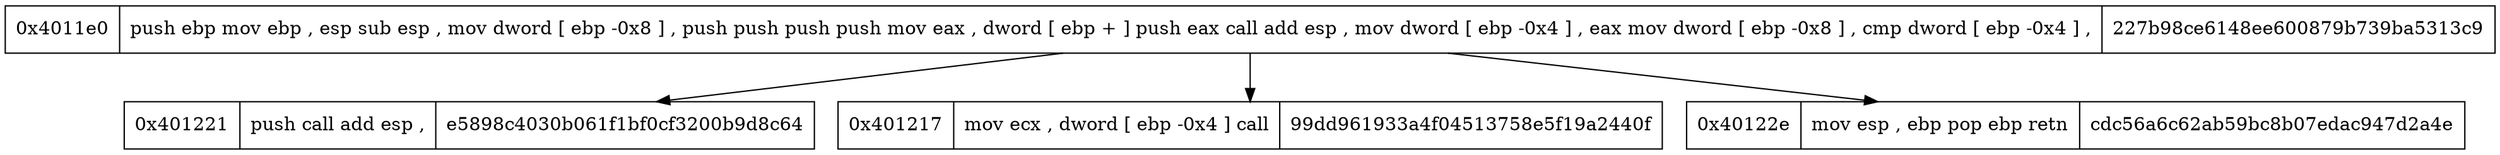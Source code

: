 digraph{
node [shape=record];
"0x4011e0"[label="0x4011e0|  push ebp
 mov ebp ,  esp
 sub esp , 
 mov dword  [ ebp -0x8 ] , 
 push
 push
 push
 push
 mov eax ,  dword  [ ebp + ]
 push eax
 call
 add esp , 
 mov dword  [ ebp -0x4 ] ,  eax
 mov dword  [ ebp -0x8 ] , 
 cmp dword  [ ebp -0x4 ] , 
| 227b98ce6148ee600879b739ba5313c9"] "0x4011e0" -> "0x401221""0x4011e0" -> "0x401217""0x4011e0" -> "0x40122e""0x401221"[label="0x401221|  push
 call
 add esp , 
| e5898c4030b061f1bf0cf3200b9d8c64"] "0x401217"[label="0x401217|  mov ecx ,  dword  [ ebp -0x4 ]
 call
| 99dd961933a4f04513758e5f19a2440f"] "0x40122e"[label="0x40122e|  mov esp ,  ebp
 pop ebp
 retn
| cdc56a6c62ab59bc8b07edac947d2a4e"] }